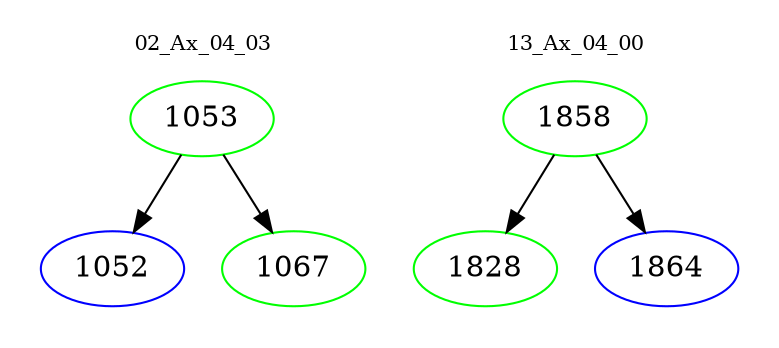 digraph{
subgraph cluster_0 {
color = white
label = "02_Ax_04_03";
fontsize=10;
T0_1053 [label="1053", color="green"]
T0_1053 -> T0_1052 [color="black"]
T0_1052 [label="1052", color="blue"]
T0_1053 -> T0_1067 [color="black"]
T0_1067 [label="1067", color="green"]
}
subgraph cluster_1 {
color = white
label = "13_Ax_04_00";
fontsize=10;
T1_1858 [label="1858", color="green"]
T1_1858 -> T1_1828 [color="black"]
T1_1828 [label="1828", color="green"]
T1_1858 -> T1_1864 [color="black"]
T1_1864 [label="1864", color="blue"]
}
}
